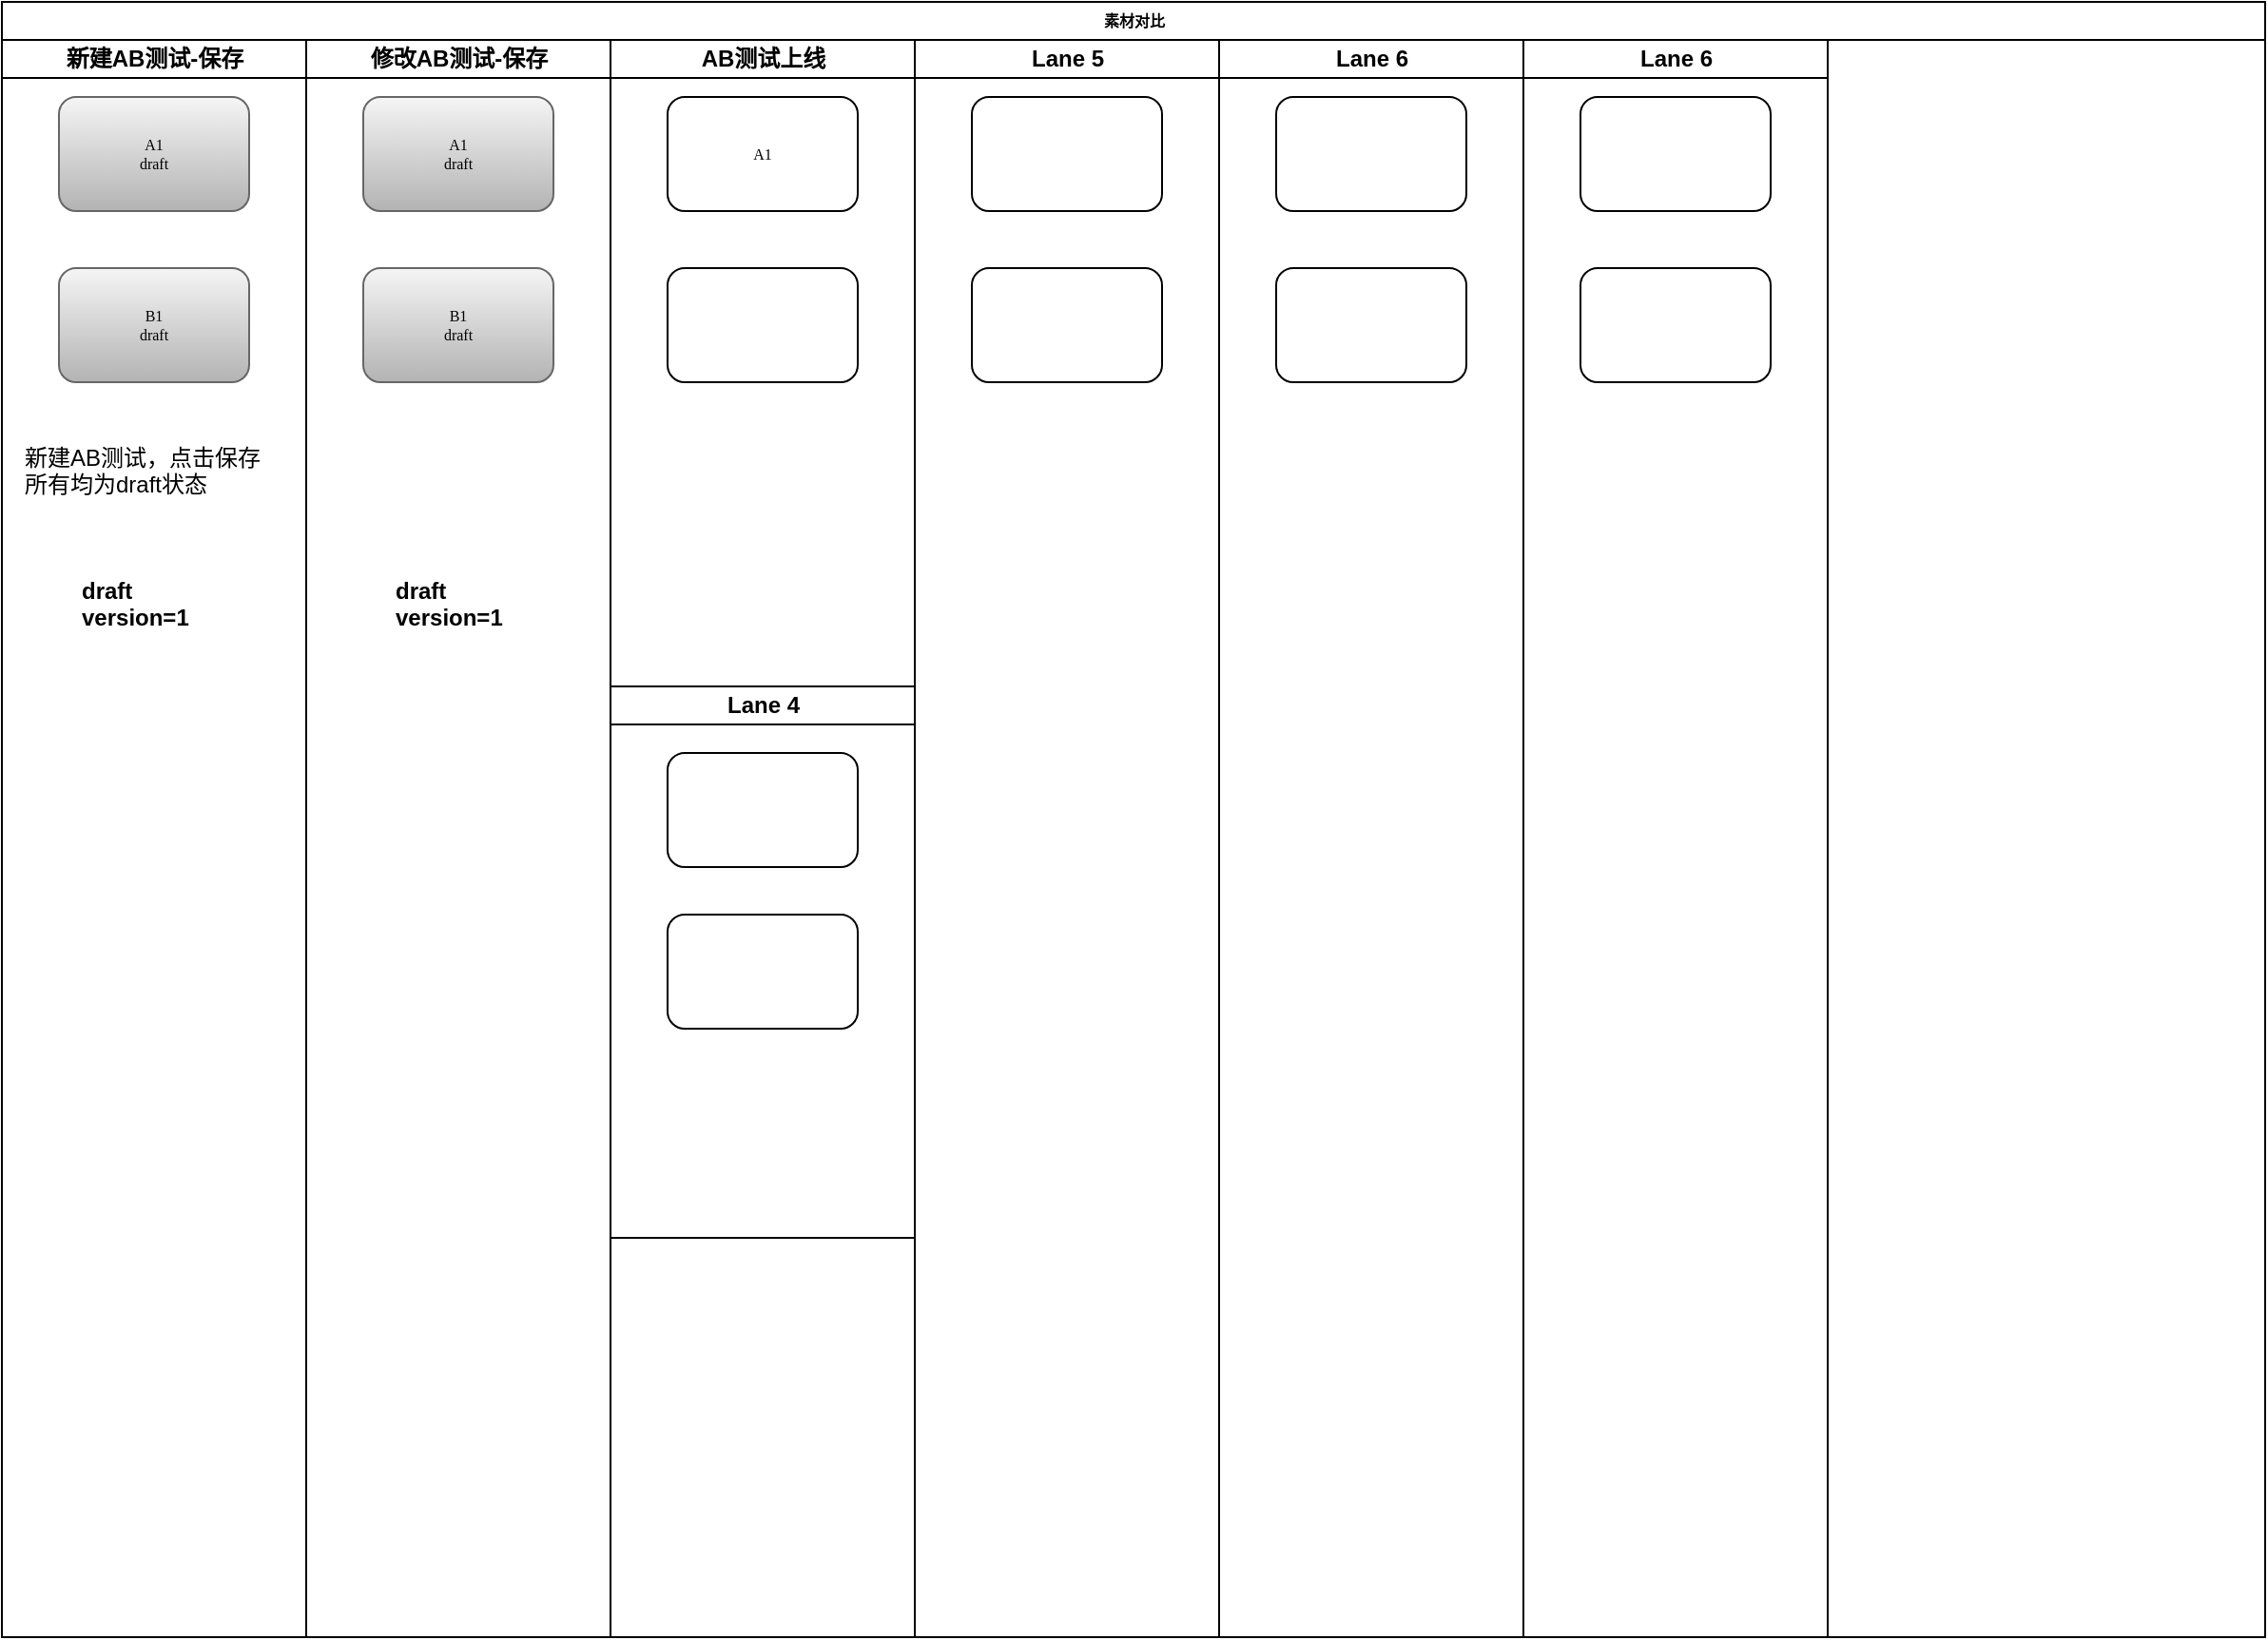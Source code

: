 <mxfile version="12.1.0" type="github" pages="1"><diagram name="Page-1" id="74e2e168-ea6b-b213-b513-2b3c1d86103e"><mxGraphModel dx="1675" dy="1758" grid="1" gridSize="10" guides="1" tooltips="1" connect="1" arrows="1" fold="1" page="1" pageScale="1" pageWidth="1100" pageHeight="850" background="#ffffff" math="0" shadow="0"><root><mxCell id="0"/><mxCell id="1" parent="0"/><mxCell id="77e6c97f196da883-1" value="素材对比" style="swimlane;html=1;childLayout=stackLayout;startSize=20;rounded=0;shadow=0;labelBackgroundColor=none;strokeColor=#000000;strokeWidth=1;fillColor=#ffffff;fontFamily=Verdana;fontSize=8;fontColor=#000000;align=center;direction=east;" parent="1" vertex="1"><mxGeometry y="-850" width="1190" height="860" as="geometry"/></mxCell><mxCell id="77e6c97f196da883-2" value="新建AB测试-保存" style="swimlane;html=1;startSize=20;" parent="77e6c97f196da883-1" vertex="1"><mxGeometry y="20" width="160" height="840" as="geometry"/></mxCell><mxCell id="77e6c97f196da883-8" value="A1&lt;br&gt;draft" style="rounded=1;whiteSpace=wrap;html=1;shadow=0;labelBackgroundColor=none;strokeColor=#666666;strokeWidth=1;fillColor=#f5f5f5;fontFamily=Verdana;fontSize=8;align=center;gradientColor=#b3b3b3;" parent="77e6c97f196da883-2" vertex="1"><mxGeometry x="30" y="30" width="100" height="60" as="geometry"/></mxCell><mxCell id="77e6c97f196da883-9" value="B1&lt;br&gt;draft" style="rounded=1;whiteSpace=wrap;html=1;shadow=0;labelBackgroundColor=none;strokeColor=#666666;strokeWidth=1;fillColor=#f5f5f5;fontFamily=Verdana;fontSize=8;align=center;gradientColor=#b3b3b3;" parent="77e6c97f196da883-2" vertex="1"><mxGeometry x="30" y="120" width="100" height="60" as="geometry"/></mxCell><mxCell id="kGB-BSgsfFKgt1mx7Pm--2" value="draft&lt;br&gt;version=1" style="text;html=1;resizable=0;points=[];autosize=1;align=left;verticalAlign=top;spacingTop=-4;fontStyle=1" vertex="1" parent="77e6c97f196da883-2"><mxGeometry x="40" y="280" width="70" height="30" as="geometry"/></mxCell><mxCell id="kGB-BSgsfFKgt1mx7Pm--4" value="新建AB测试，点击保存&lt;br&gt;所有均为draft状态" style="text;html=1;resizable=0;points=[];autosize=1;align=left;verticalAlign=top;spacingTop=-4;" vertex="1" parent="77e6c97f196da883-2"><mxGeometry x="10" y="210" width="140" height="30" as="geometry"/></mxCell><mxCell id="77e6c97f196da883-3" value="修改AB测试-保存" style="swimlane;html=1;startSize=20;" parent="77e6c97f196da883-1" vertex="1"><mxGeometry x="160" y="20" width="160" height="840" as="geometry"/></mxCell><mxCell id="kGB-BSgsfFKgt1mx7Pm--18" value="A1&lt;br&gt;draft" style="rounded=1;whiteSpace=wrap;html=1;shadow=0;labelBackgroundColor=none;strokeColor=#666666;strokeWidth=1;fillColor=#f5f5f5;fontFamily=Verdana;fontSize=8;align=center;gradientColor=#b3b3b3;" vertex="1" parent="77e6c97f196da883-3"><mxGeometry x="30" y="30" width="100" height="60" as="geometry"/></mxCell><mxCell id="kGB-BSgsfFKgt1mx7Pm--19" value="B1&lt;br&gt;draft" style="rounded=1;whiteSpace=wrap;html=1;shadow=0;labelBackgroundColor=none;strokeColor=#666666;strokeWidth=1;fillColor=#f5f5f5;fontFamily=Verdana;fontSize=8;align=center;gradientColor=#b3b3b3;" vertex="1" parent="77e6c97f196da883-3"><mxGeometry x="30" y="120" width="100" height="60" as="geometry"/></mxCell><mxCell id="kGB-BSgsfFKgt1mx7Pm--20" value="draft&lt;br&gt;version=1" style="text;html=1;resizable=0;points=[];autosize=1;align=left;verticalAlign=top;spacingTop=-4;fontStyle=1" vertex="1" parent="77e6c97f196da883-3"><mxGeometry x="45" y="280" width="70" height="30" as="geometry"/></mxCell><mxCell id="77e6c97f196da883-4" value="AB测试上线" style="swimlane;html=1;startSize=20;" parent="77e6c97f196da883-1" vertex="1"><mxGeometry x="320" y="20" width="160" height="840" as="geometry"><mxRectangle x="320" y="20" width="70" height="730" as="alternateBounds"/></mxGeometry></mxCell><mxCell id="kGB-BSgsfFKgt1mx7Pm--6" value="A1" style="rounded=1;whiteSpace=wrap;html=1;shadow=0;labelBackgroundColor=none;strokeColor=#000000;strokeWidth=1;fillColor=#ffffff;fontFamily=Verdana;fontSize=8;fontColor=#000000;align=center;" vertex="1" parent="77e6c97f196da883-4"><mxGeometry x="30" y="30" width="100" height="60" as="geometry"/></mxCell><mxCell id="kGB-BSgsfFKgt1mx7Pm--7" value="" style="rounded=1;whiteSpace=wrap;html=1;shadow=0;labelBackgroundColor=none;strokeColor=#000000;strokeWidth=1;fillColor=#ffffff;fontFamily=Verdana;fontSize=8;fontColor=#000000;align=center;" vertex="1" parent="77e6c97f196da883-4"><mxGeometry x="30" y="120" width="100" height="60" as="geometry"/></mxCell><mxCell id="77e6c97f196da883-5" value="Lane 4" style="swimlane;html=1;startSize=20;" parent="77e6c97f196da883-4" vertex="1"><mxGeometry y="340" width="160" height="290" as="geometry"/></mxCell><mxCell id="kGB-BSgsfFKgt1mx7Pm--8" value="" style="rounded=1;whiteSpace=wrap;html=1;shadow=0;labelBackgroundColor=none;strokeColor=#000000;strokeWidth=1;fillColor=#ffffff;fontFamily=Verdana;fontSize=8;fontColor=#000000;align=center;" vertex="1" parent="77e6c97f196da883-5"><mxGeometry x="30" y="35" width="100" height="60" as="geometry"/></mxCell><mxCell id="kGB-BSgsfFKgt1mx7Pm--9" value="" style="rounded=1;whiteSpace=wrap;html=1;shadow=0;labelBackgroundColor=none;strokeColor=#000000;strokeWidth=1;fillColor=#ffffff;fontFamily=Verdana;fontSize=8;fontColor=#000000;align=center;" vertex="1" parent="77e6c97f196da883-5"><mxGeometry x="30" y="120" width="100" height="60" as="geometry"/></mxCell><mxCell id="77e6c97f196da883-6" value="Lane 5" style="swimlane;html=1;startSize=20;" parent="77e6c97f196da883-1" vertex="1"><mxGeometry x="480" y="20" width="160" height="840" as="geometry"/></mxCell><mxCell id="kGB-BSgsfFKgt1mx7Pm--10" value="" style="rounded=1;whiteSpace=wrap;html=1;shadow=0;labelBackgroundColor=none;strokeColor=#000000;strokeWidth=1;fillColor=#ffffff;fontFamily=Verdana;fontSize=8;fontColor=#000000;align=center;" vertex="1" parent="77e6c97f196da883-6"><mxGeometry x="30" y="30" width="100" height="60" as="geometry"/></mxCell><mxCell id="kGB-BSgsfFKgt1mx7Pm--11" value="" style="rounded=1;whiteSpace=wrap;html=1;shadow=0;labelBackgroundColor=none;strokeColor=#000000;strokeWidth=1;fillColor=#ffffff;fontFamily=Verdana;fontSize=8;fontColor=#000000;align=center;" vertex="1" parent="77e6c97f196da883-6"><mxGeometry x="30" y="120" width="100" height="60" as="geometry"/></mxCell><mxCell id="77e6c97f196da883-7" value="Lane 6" style="swimlane;html=1;startSize=20;shadow=0;glass=0;" parent="77e6c97f196da883-1" vertex="1"><mxGeometry x="640" y="20" width="160" height="840" as="geometry"/></mxCell><mxCell id="kGB-BSgsfFKgt1mx7Pm--12" value="" style="rounded=1;whiteSpace=wrap;html=1;shadow=0;labelBackgroundColor=none;strokeColor=#000000;strokeWidth=1;fillColor=#ffffff;fontFamily=Verdana;fontSize=8;fontColor=#000000;align=center;" vertex="1" parent="77e6c97f196da883-7"><mxGeometry x="30" y="30" width="100" height="60" as="geometry"/></mxCell><mxCell id="kGB-BSgsfFKgt1mx7Pm--13" value="" style="rounded=1;whiteSpace=wrap;html=1;shadow=0;labelBackgroundColor=none;strokeColor=#000000;strokeWidth=1;fillColor=#ffffff;fontFamily=Verdana;fontSize=8;fontColor=#000000;align=center;" vertex="1" parent="77e6c97f196da883-7"><mxGeometry x="30" y="120" width="100" height="60" as="geometry"/></mxCell><mxCell id="kGB-BSgsfFKgt1mx7Pm--1" value="Lane 6" style="swimlane;html=1;startSize=20;" vertex="1" parent="77e6c97f196da883-1"><mxGeometry x="800" y="20" width="160" height="840" as="geometry"/></mxCell><mxCell id="kGB-BSgsfFKgt1mx7Pm--16" value="" style="rounded=1;whiteSpace=wrap;html=1;shadow=0;labelBackgroundColor=none;strokeColor=#000000;strokeWidth=1;fillColor=#ffffff;fontFamily=Verdana;fontSize=8;fontColor=#000000;align=center;" vertex="1" parent="kGB-BSgsfFKgt1mx7Pm--1"><mxGeometry x="30" y="30" width="100" height="60" as="geometry"/></mxCell><mxCell id="kGB-BSgsfFKgt1mx7Pm--17" value="" style="rounded=1;whiteSpace=wrap;html=1;shadow=0;labelBackgroundColor=none;strokeColor=#000000;strokeWidth=1;fillColor=#ffffff;fontFamily=Verdana;fontSize=8;fontColor=#000000;align=center;" vertex="1" parent="kGB-BSgsfFKgt1mx7Pm--1"><mxGeometry x="30" y="120" width="100" height="60" as="geometry"/></mxCell></root></mxGraphModel></diagram></mxfile>